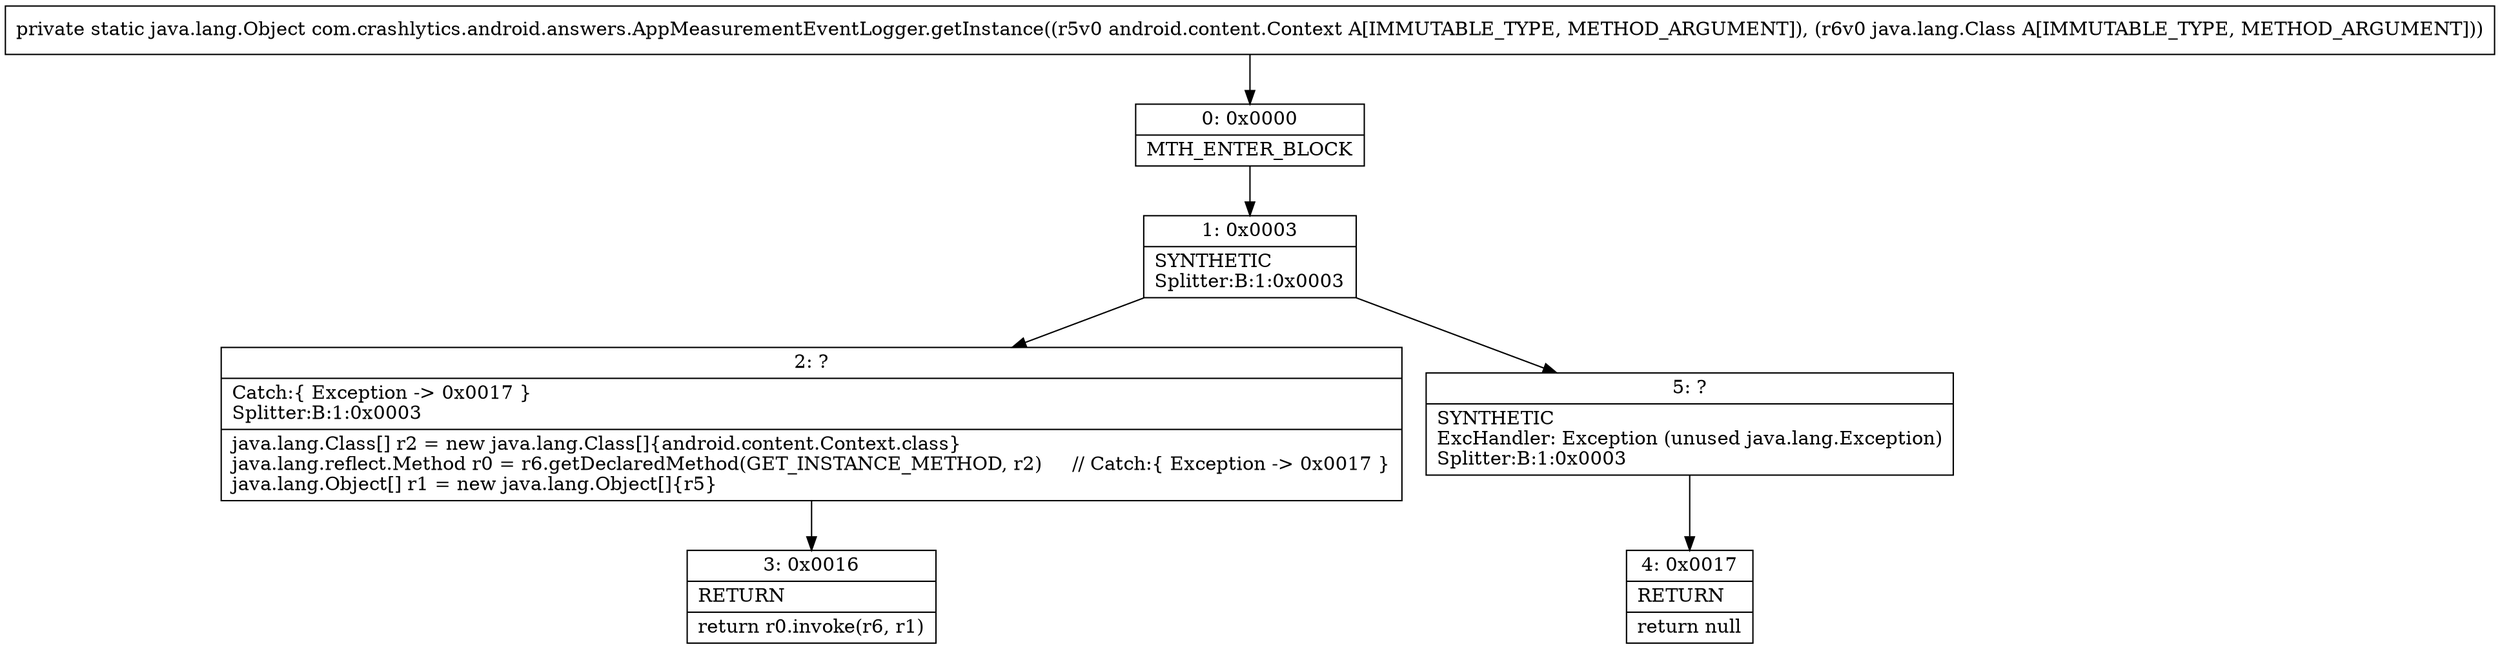 digraph "CFG forcom.crashlytics.android.answers.AppMeasurementEventLogger.getInstance(Landroid\/content\/Context;Ljava\/lang\/Class;)Ljava\/lang\/Object;" {
Node_0 [shape=record,label="{0\:\ 0x0000|MTH_ENTER_BLOCK\l}"];
Node_1 [shape=record,label="{1\:\ 0x0003|SYNTHETIC\lSplitter:B:1:0x0003\l}"];
Node_2 [shape=record,label="{2\:\ ?|Catch:\{ Exception \-\> 0x0017 \}\lSplitter:B:1:0x0003\l|java.lang.Class[] r2 = new java.lang.Class[]\{android.content.Context.class\}\ljava.lang.reflect.Method r0 = r6.getDeclaredMethod(GET_INSTANCE_METHOD, r2)     \/\/ Catch:\{ Exception \-\> 0x0017 \}\ljava.lang.Object[] r1 = new java.lang.Object[]\{r5\}\l}"];
Node_3 [shape=record,label="{3\:\ 0x0016|RETURN\l|return r0.invoke(r6, r1)\l}"];
Node_4 [shape=record,label="{4\:\ 0x0017|RETURN\l|return null\l}"];
Node_5 [shape=record,label="{5\:\ ?|SYNTHETIC\lExcHandler: Exception (unused java.lang.Exception)\lSplitter:B:1:0x0003\l}"];
MethodNode[shape=record,label="{private static java.lang.Object com.crashlytics.android.answers.AppMeasurementEventLogger.getInstance((r5v0 android.content.Context A[IMMUTABLE_TYPE, METHOD_ARGUMENT]), (r6v0 java.lang.Class A[IMMUTABLE_TYPE, METHOD_ARGUMENT])) }"];
MethodNode -> Node_0;
Node_0 -> Node_1;
Node_1 -> Node_2;
Node_1 -> Node_5;
Node_2 -> Node_3;
Node_5 -> Node_4;
}

